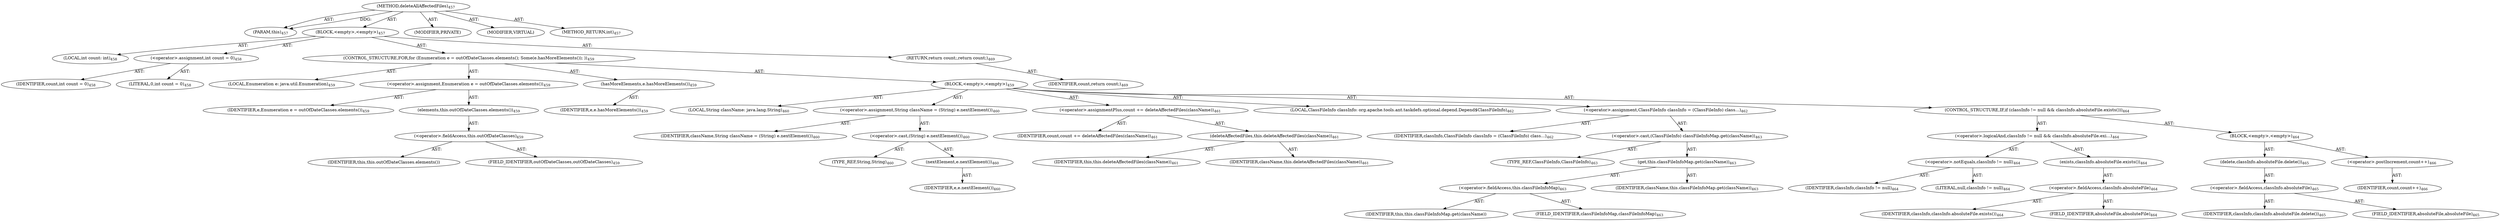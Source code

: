 digraph "deleteAllAffectedFiles" {  
"111669149705" [label = <(METHOD,deleteAllAffectedFiles)<SUB>457</SUB>> ]
"115964116996" [label = <(PARAM,this)<SUB>457</SUB>> ]
"25769803832" [label = <(BLOCK,&lt;empty&gt;,&lt;empty&gt;)<SUB>457</SUB>> ]
"94489280564" [label = <(LOCAL,int count: int)<SUB>458</SUB>> ]
"30064771383" [label = <(&lt;operator&gt;.assignment,int count = 0)<SUB>458</SUB>> ]
"68719477040" [label = <(IDENTIFIER,count,int count = 0)<SUB>458</SUB>> ]
"90194313270" [label = <(LITERAL,0,int count = 0)<SUB>458</SUB>> ]
"47244640300" [label = <(CONTROL_STRUCTURE,FOR,for (Enumeration e = outOfDateClasses.elements(); Some(e.hasMoreElements()); ))<SUB>459</SUB>> ]
"94489280565" [label = <(LOCAL,Enumeration e: java.util.Enumeration)<SUB>459</SUB>> ]
"30064771384" [label = <(&lt;operator&gt;.assignment,Enumeration e = outOfDateClasses.elements())<SUB>459</SUB>> ]
"68719477041" [label = <(IDENTIFIER,e,Enumeration e = outOfDateClasses.elements())<SUB>459</SUB>> ]
"30064771385" [label = <(elements,this.outOfDateClasses.elements())<SUB>459</SUB>> ]
"30064771386" [label = <(&lt;operator&gt;.fieldAccess,this.outOfDateClasses)<SUB>459</SUB>> ]
"68719477042" [label = <(IDENTIFIER,this,this.outOfDateClasses.elements())> ]
"55834574897" [label = <(FIELD_IDENTIFIER,outOfDateClasses,outOfDateClasses)<SUB>459</SUB>> ]
"30064771387" [label = <(hasMoreElements,e.hasMoreElements())<SUB>459</SUB>> ]
"68719477043" [label = <(IDENTIFIER,e,e.hasMoreElements())<SUB>459</SUB>> ]
"25769803833" [label = <(BLOCK,&lt;empty&gt;,&lt;empty&gt;)<SUB>459</SUB>> ]
"94489280566" [label = <(LOCAL,String className: java.lang.String)<SUB>460</SUB>> ]
"30064771388" [label = <(&lt;operator&gt;.assignment,String className = (String) e.nextElement())<SUB>460</SUB>> ]
"68719477044" [label = <(IDENTIFIER,className,String className = (String) e.nextElement())<SUB>460</SUB>> ]
"30064771389" [label = <(&lt;operator&gt;.cast,(String) e.nextElement())<SUB>460</SUB>> ]
"180388626447" [label = <(TYPE_REF,String,String)<SUB>460</SUB>> ]
"30064771390" [label = <(nextElement,e.nextElement())<SUB>460</SUB>> ]
"68719477045" [label = <(IDENTIFIER,e,e.nextElement())<SUB>460</SUB>> ]
"30064771391" [label = <(&lt;operator&gt;.assignmentPlus,count += deleteAffectedFiles(className))<SUB>461</SUB>> ]
"68719477046" [label = <(IDENTIFIER,count,count += deleteAffectedFiles(className))<SUB>461</SUB>> ]
"30064771392" [label = <(deleteAffectedFiles,this.deleteAffectedFiles(className))<SUB>461</SUB>> ]
"68719476746" [label = <(IDENTIFIER,this,this.deleteAffectedFiles(className))<SUB>461</SUB>> ]
"68719477047" [label = <(IDENTIFIER,className,this.deleteAffectedFiles(className))<SUB>461</SUB>> ]
"94489280567" [label = <(LOCAL,ClassFileInfo classInfo: org.apache.tools.ant.taskdefs.optional.depend.Depend$ClassFileInfo)<SUB>462</SUB>> ]
"30064771393" [label = <(&lt;operator&gt;.assignment,ClassFileInfo classInfo = (ClassFileInfo) class...)<SUB>462</SUB>> ]
"68719477048" [label = <(IDENTIFIER,classInfo,ClassFileInfo classInfo = (ClassFileInfo) class...)<SUB>462</SUB>> ]
"30064771394" [label = <(&lt;operator&gt;.cast,(ClassFileInfo) classFileInfoMap.get(className))<SUB>463</SUB>> ]
"180388626448" [label = <(TYPE_REF,ClassFileInfo,ClassFileInfo)<SUB>463</SUB>> ]
"30064771395" [label = <(get,this.classFileInfoMap.get(className))<SUB>463</SUB>> ]
"30064771396" [label = <(&lt;operator&gt;.fieldAccess,this.classFileInfoMap)<SUB>463</SUB>> ]
"68719477049" [label = <(IDENTIFIER,this,this.classFileInfoMap.get(className))> ]
"55834574898" [label = <(FIELD_IDENTIFIER,classFileInfoMap,classFileInfoMap)<SUB>463</SUB>> ]
"68719477050" [label = <(IDENTIFIER,className,this.classFileInfoMap.get(className))<SUB>463</SUB>> ]
"47244640301" [label = <(CONTROL_STRUCTURE,IF,if (classInfo != null &amp;&amp; classInfo.absoluteFile.exists()))<SUB>464</SUB>> ]
"30064771397" [label = <(&lt;operator&gt;.logicalAnd,classInfo != null &amp;&amp; classInfo.absoluteFile.exi...)<SUB>464</SUB>> ]
"30064771398" [label = <(&lt;operator&gt;.notEquals,classInfo != null)<SUB>464</SUB>> ]
"68719477051" [label = <(IDENTIFIER,classInfo,classInfo != null)<SUB>464</SUB>> ]
"90194313271" [label = <(LITERAL,null,classInfo != null)<SUB>464</SUB>> ]
"30064771399" [label = <(exists,classInfo.absoluteFile.exists())<SUB>464</SUB>> ]
"30064771400" [label = <(&lt;operator&gt;.fieldAccess,classInfo.absoluteFile)<SUB>464</SUB>> ]
"68719477052" [label = <(IDENTIFIER,classInfo,classInfo.absoluteFile.exists())<SUB>464</SUB>> ]
"55834574899" [label = <(FIELD_IDENTIFIER,absoluteFile,absoluteFile)<SUB>464</SUB>> ]
"25769803834" [label = <(BLOCK,&lt;empty&gt;,&lt;empty&gt;)<SUB>464</SUB>> ]
"30064771401" [label = <(delete,classInfo.absoluteFile.delete())<SUB>465</SUB>> ]
"30064771402" [label = <(&lt;operator&gt;.fieldAccess,classInfo.absoluteFile)<SUB>465</SUB>> ]
"68719477053" [label = <(IDENTIFIER,classInfo,classInfo.absoluteFile.delete())<SUB>465</SUB>> ]
"55834574900" [label = <(FIELD_IDENTIFIER,absoluteFile,absoluteFile)<SUB>465</SUB>> ]
"30064771403" [label = <(&lt;operator&gt;.postIncrement,count++)<SUB>466</SUB>> ]
"68719477054" [label = <(IDENTIFIER,count,count++)<SUB>466</SUB>> ]
"146028888070" [label = <(RETURN,return count;,return count;)<SUB>469</SUB>> ]
"68719477055" [label = <(IDENTIFIER,count,return count;)<SUB>469</SUB>> ]
"133143986214" [label = <(MODIFIER,PRIVATE)> ]
"133143986215" [label = <(MODIFIER,VIRTUAL)> ]
"128849018889" [label = <(METHOD_RETURN,int)<SUB>457</SUB>> ]
  "111669149705" -> "115964116996"  [ label = "AST: "] 
  "111669149705" -> "25769803832"  [ label = "AST: "] 
  "111669149705" -> "133143986214"  [ label = "AST: "] 
  "111669149705" -> "133143986215"  [ label = "AST: "] 
  "111669149705" -> "128849018889"  [ label = "AST: "] 
  "25769803832" -> "94489280564"  [ label = "AST: "] 
  "25769803832" -> "30064771383"  [ label = "AST: "] 
  "25769803832" -> "47244640300"  [ label = "AST: "] 
  "25769803832" -> "146028888070"  [ label = "AST: "] 
  "30064771383" -> "68719477040"  [ label = "AST: "] 
  "30064771383" -> "90194313270"  [ label = "AST: "] 
  "47244640300" -> "94489280565"  [ label = "AST: "] 
  "47244640300" -> "30064771384"  [ label = "AST: "] 
  "47244640300" -> "30064771387"  [ label = "AST: "] 
  "47244640300" -> "25769803833"  [ label = "AST: "] 
  "30064771384" -> "68719477041"  [ label = "AST: "] 
  "30064771384" -> "30064771385"  [ label = "AST: "] 
  "30064771385" -> "30064771386"  [ label = "AST: "] 
  "30064771386" -> "68719477042"  [ label = "AST: "] 
  "30064771386" -> "55834574897"  [ label = "AST: "] 
  "30064771387" -> "68719477043"  [ label = "AST: "] 
  "25769803833" -> "94489280566"  [ label = "AST: "] 
  "25769803833" -> "30064771388"  [ label = "AST: "] 
  "25769803833" -> "30064771391"  [ label = "AST: "] 
  "25769803833" -> "94489280567"  [ label = "AST: "] 
  "25769803833" -> "30064771393"  [ label = "AST: "] 
  "25769803833" -> "47244640301"  [ label = "AST: "] 
  "30064771388" -> "68719477044"  [ label = "AST: "] 
  "30064771388" -> "30064771389"  [ label = "AST: "] 
  "30064771389" -> "180388626447"  [ label = "AST: "] 
  "30064771389" -> "30064771390"  [ label = "AST: "] 
  "30064771390" -> "68719477045"  [ label = "AST: "] 
  "30064771391" -> "68719477046"  [ label = "AST: "] 
  "30064771391" -> "30064771392"  [ label = "AST: "] 
  "30064771392" -> "68719476746"  [ label = "AST: "] 
  "30064771392" -> "68719477047"  [ label = "AST: "] 
  "30064771393" -> "68719477048"  [ label = "AST: "] 
  "30064771393" -> "30064771394"  [ label = "AST: "] 
  "30064771394" -> "180388626448"  [ label = "AST: "] 
  "30064771394" -> "30064771395"  [ label = "AST: "] 
  "30064771395" -> "30064771396"  [ label = "AST: "] 
  "30064771395" -> "68719477050"  [ label = "AST: "] 
  "30064771396" -> "68719477049"  [ label = "AST: "] 
  "30064771396" -> "55834574898"  [ label = "AST: "] 
  "47244640301" -> "30064771397"  [ label = "AST: "] 
  "47244640301" -> "25769803834"  [ label = "AST: "] 
  "30064771397" -> "30064771398"  [ label = "AST: "] 
  "30064771397" -> "30064771399"  [ label = "AST: "] 
  "30064771398" -> "68719477051"  [ label = "AST: "] 
  "30064771398" -> "90194313271"  [ label = "AST: "] 
  "30064771399" -> "30064771400"  [ label = "AST: "] 
  "30064771400" -> "68719477052"  [ label = "AST: "] 
  "30064771400" -> "55834574899"  [ label = "AST: "] 
  "25769803834" -> "30064771401"  [ label = "AST: "] 
  "25769803834" -> "30064771403"  [ label = "AST: "] 
  "30064771401" -> "30064771402"  [ label = "AST: "] 
  "30064771402" -> "68719477053"  [ label = "AST: "] 
  "30064771402" -> "55834574900"  [ label = "AST: "] 
  "30064771403" -> "68719477054"  [ label = "AST: "] 
  "146028888070" -> "68719477055"  [ label = "AST: "] 
  "111669149705" -> "115964116996"  [ label = "DDG: "] 
}
